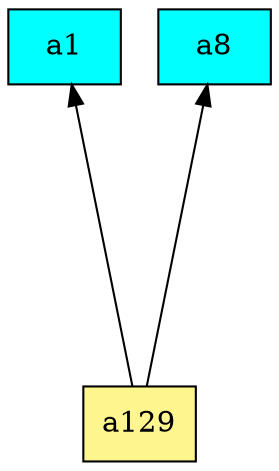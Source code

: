 digraph G {
rankdir=BT;ranksep="2.0";
"a1" [shape=record,fillcolor=cyan,style=filled,label="{a1}"];
"a8" [shape=record,fillcolor=cyan,style=filled,label="{a8}"];
"a129" [shape=record,fillcolor=khaki1,style=filled,label="{a129}"];
"a129" -> "a1"
"a129" -> "a8"
}